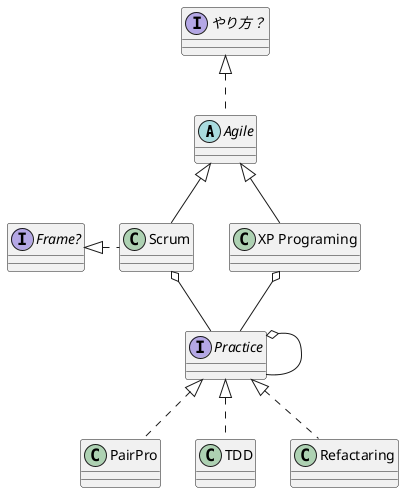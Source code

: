 @startuml

abstract Agile

class Scrum
class "XP Programing" as XP

interface "Practice"

interface "やり方？" as Move
interface "Frame?" as Frame

Agile <|-- Scrum
Agile <|-- XP

Scrum o-d- Practice
XP o-d- Practice

Move <|.. Agile
Frame <|.r. Scrum

Practice <|.. PairPro
Practice <|.. TDD
Practice <|.. Refactaring

Practice o-- Practice

@enduml
